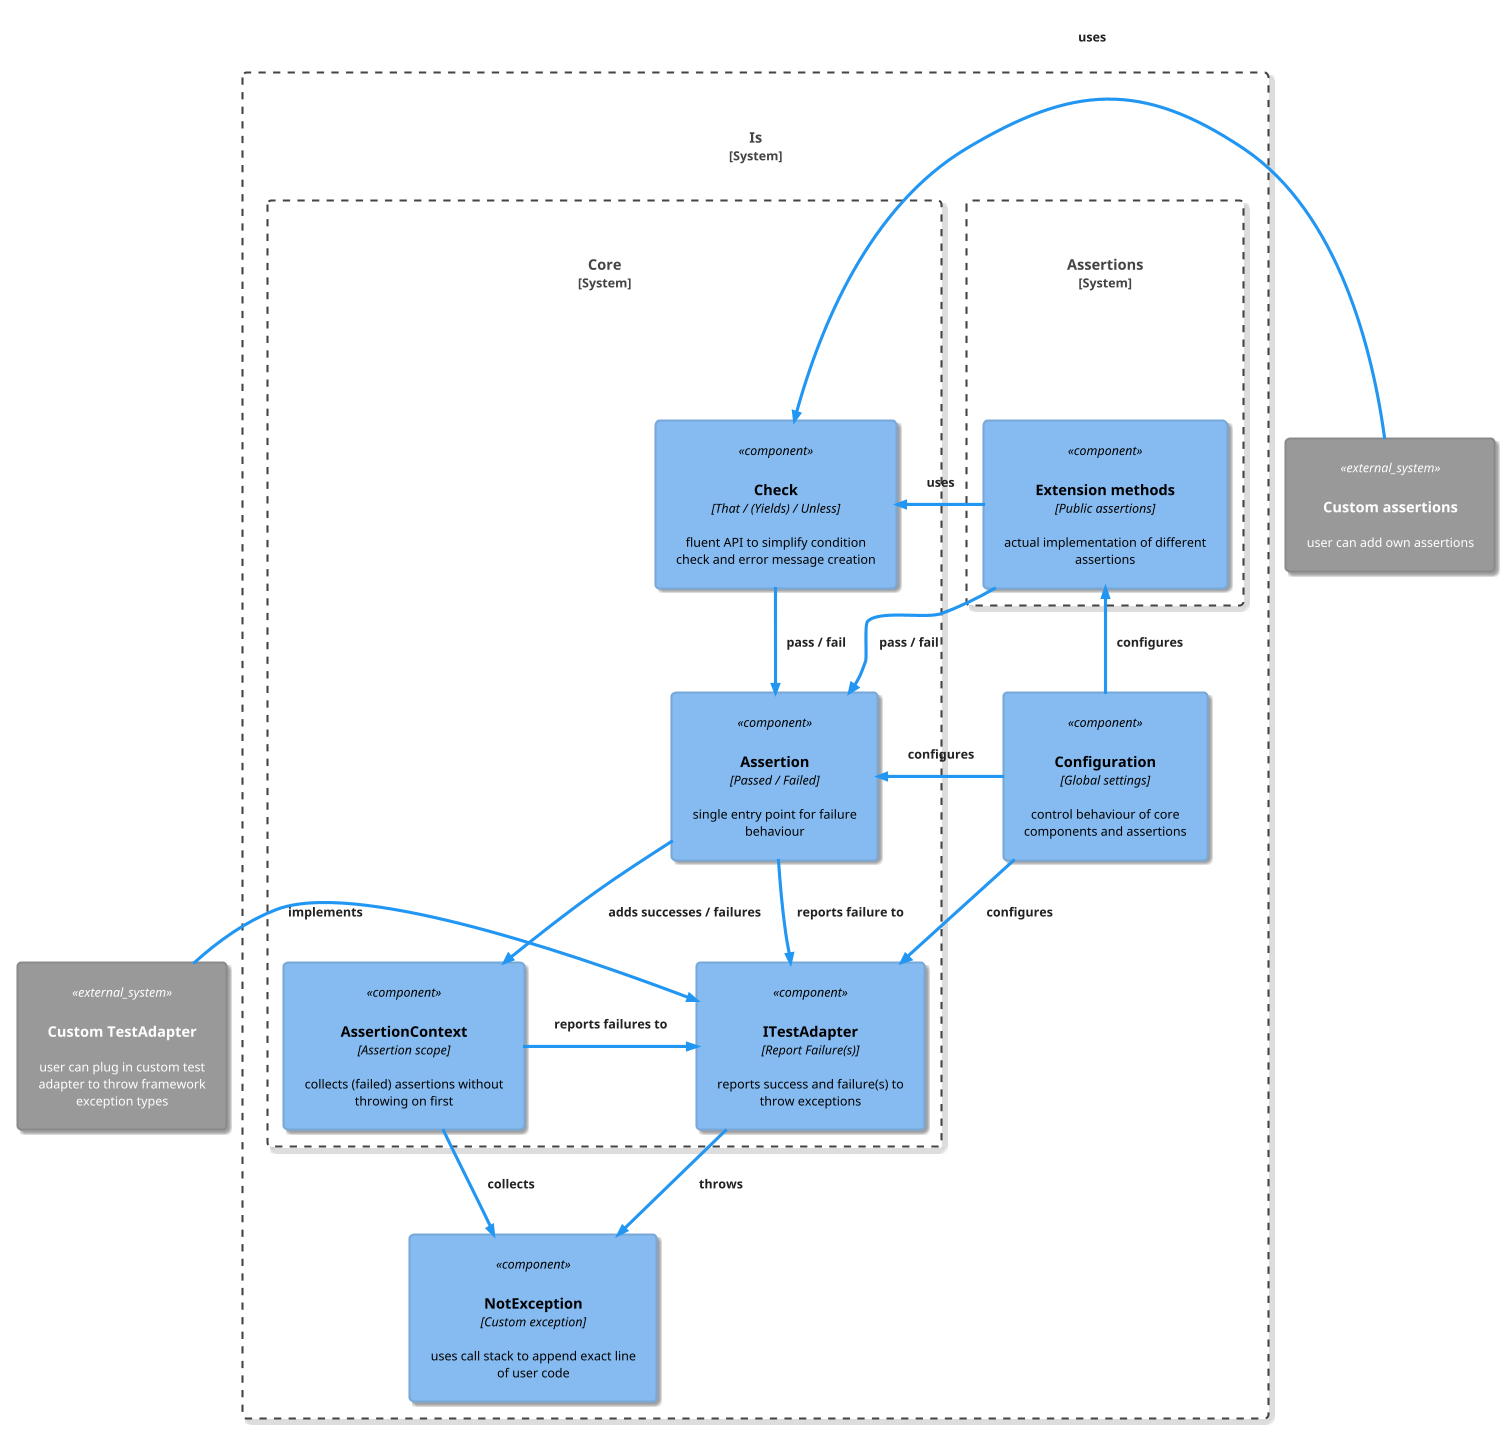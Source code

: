 @startuml "Architecture"

!include <C4/C4_Component>

' !theme metal
!theme materia

' left to right direction

System_Ext(ca, "Custom assertions", "user can add own assertions")
System_Ext(cta, "Custom TestAdapter", "user can plug in custom test adapter to throw framework exception types")

System_Boundary(Is, "Is") {
    Component(ex, "NotException", "Custom exception", "uses call stack to append exact line of user code")
    Component(conf, "Configuration", "Global settings", "control behaviour of core components and assertions")

    System_Boundary(Assertions, "Assertions") {
        Component(ext, "Extension methods", "Public assertions", "actual implementation of different assertions")
        }

    System_Boundary(Core, "Core") {
        Component(ass, "Assertion", "Passed / Failed", "single entry point for failure behaviour")
        Component(check, "Check", "That / (Yields) / Unless", "fluent API to simplify condition check and error message creation")
        Component(ctx, "AssertionContext", "Assertion scope", "collects (failed) assertions without throwing on first")
        Component(ita, "ITestAdapter", "Report Failure(s)", "reports success and failure(s) to throw exceptions")
        }
    }
}

Rel(ass, ita, "reports failure to")
Rel(ctx, ex, "collects")
Rel(ita, ex, "throws")
Rel_R(cta, ita, "implements")

Rel_U(ext, check, "uses")
Rel(ext, ass, "pass / fail")
Rel_L(ca, check, "uses")

Rel_L(ctx, ita, "reports failures to")

Rel(check, ass, "pass / fail")
Rel(ass, ctx, "adds successes / failures")

Rel_R(conf, ass, "configures")
Rel(conf, ita, "configures")
Rel_U(conf, ext, "configures")


@enduml